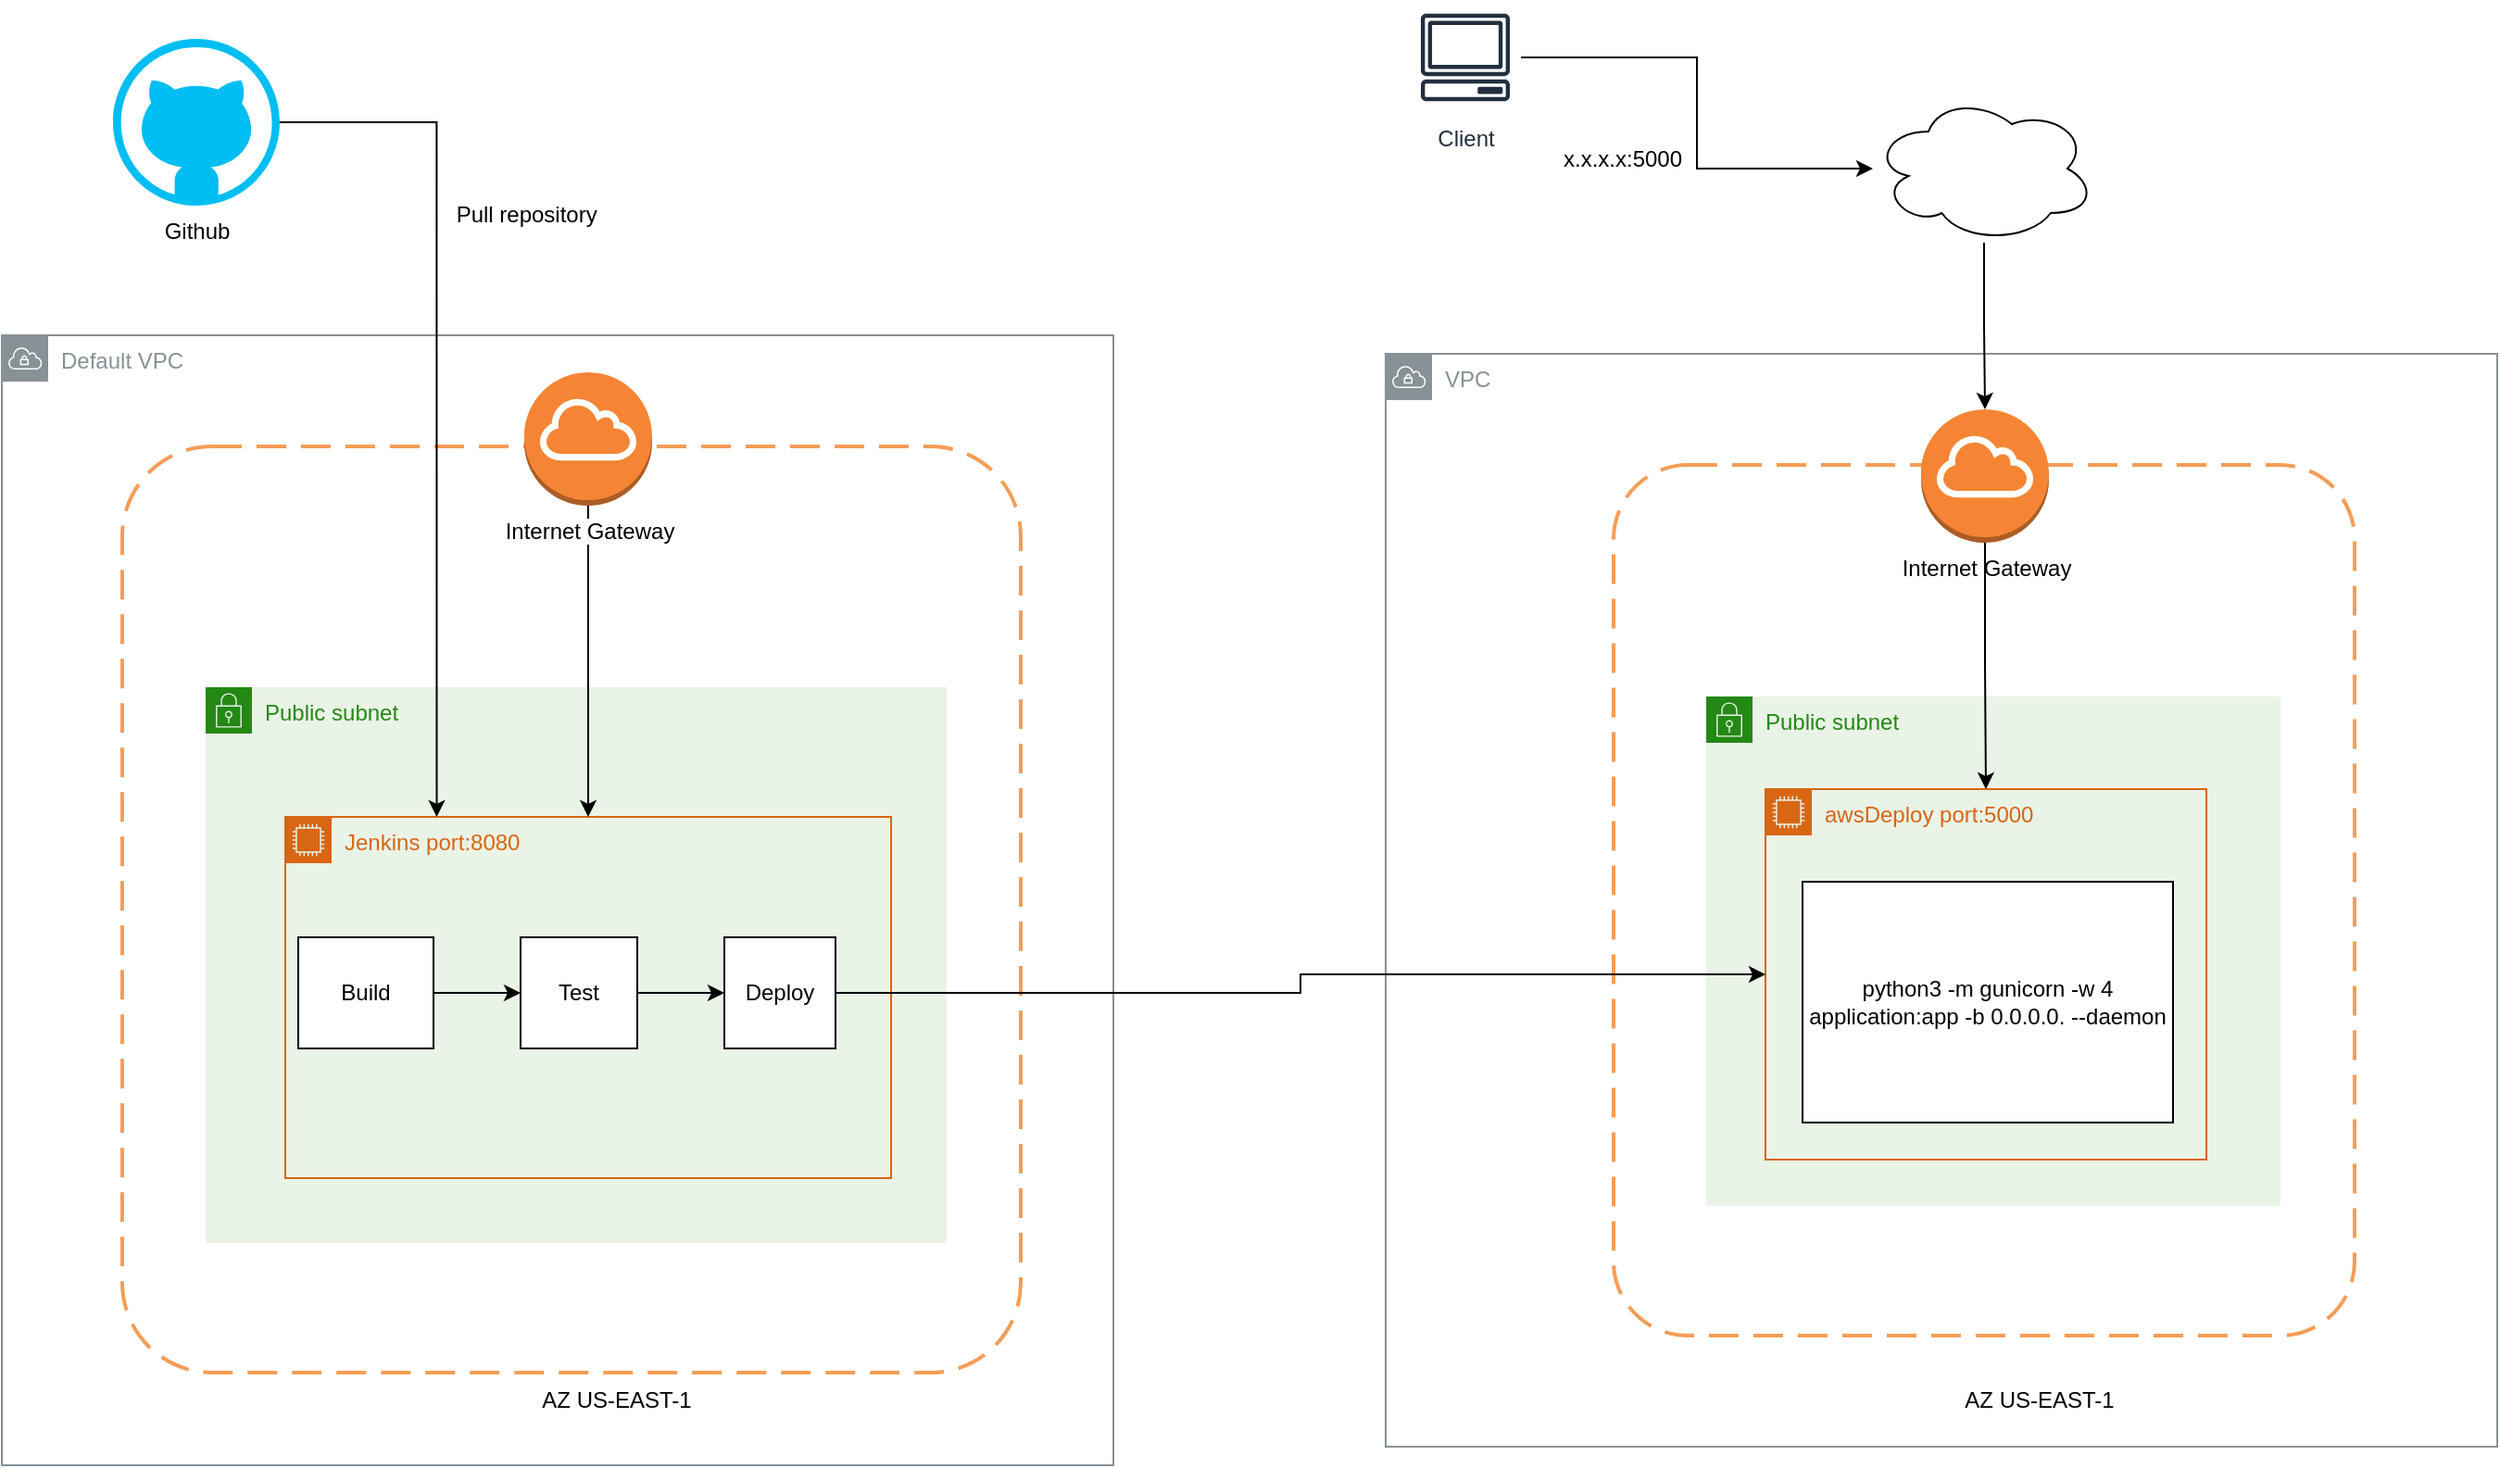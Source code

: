 <mxfile version="20.3.0" type="device"><diagram id="7AkMKGdK2C3YPQSN8n98" name="Page-1"><mxGraphModel dx="2066" dy="1265" grid="1" gridSize="10" guides="1" tooltips="1" connect="1" arrows="1" fold="1" page="1" pageScale="1" pageWidth="827" pageHeight="1169" math="0" shadow="0"><root><mxCell id="0"/><mxCell id="1" parent="0"/><mxCell id="1BKtOTbQUQfDcIAhzpVY-1" value="Default VPC" style="sketch=0;outlineConnect=0;gradientColor=none;html=1;whiteSpace=wrap;fontSize=12;fontStyle=0;shape=mxgraph.aws4.group;grIcon=mxgraph.aws4.group_vpc;strokeColor=#879196;fillColor=none;verticalAlign=top;align=left;spacingLeft=30;fontColor=#879196;dashed=0;labelBackgroundColor=#FFFFFF;" vertex="1" parent="1"><mxGeometry x="80" y="200" width="600" height="610" as="geometry"/></mxCell><mxCell id="1BKtOTbQUQfDcIAhzpVY-2" value="" style="rounded=1;arcSize=10;dashed=1;strokeColor=#F59D56;fillColor=none;gradientColor=none;dashPattern=8 4;strokeWidth=2;" vertex="1" parent="1"><mxGeometry x="145" y="260" width="485" height="500" as="geometry"/></mxCell><mxCell id="1BKtOTbQUQfDcIAhzpVY-3" value="AZ US-EAST-1" style="text;html=1;strokeColor=none;fillColor=none;align=center;verticalAlign=middle;whiteSpace=wrap;rounded=0;" vertex="1" parent="1"><mxGeometry x="354" y="760" width="116" height="30" as="geometry"/></mxCell><mxCell id="1BKtOTbQUQfDcIAhzpVY-5" value="Public subnet" style="points=[[0,0],[0.25,0],[0.5,0],[0.75,0],[1,0],[1,0.25],[1,0.5],[1,0.75],[1,1],[0.75,1],[0.5,1],[0.25,1],[0,1],[0,0.75],[0,0.5],[0,0.25]];outlineConnect=0;gradientColor=none;html=1;whiteSpace=wrap;fontSize=12;fontStyle=0;container=1;pointerEvents=0;collapsible=0;recursiveResize=0;shape=mxgraph.aws4.group;grIcon=mxgraph.aws4.group_security_group;grStroke=0;strokeColor=#248814;fillColor=#E9F3E6;verticalAlign=top;align=left;spacingLeft=30;fontColor=#248814;dashed=0;" vertex="1" parent="1"><mxGeometry x="190" y="390" width="400" height="300" as="geometry"/></mxCell><mxCell id="1BKtOTbQUQfDcIAhzpVY-7" value="Jenkins port:8080" style="points=[[0,0],[0.25,0],[0.5,0],[0.75,0],[1,0],[1,0.25],[1,0.5],[1,0.75],[1,1],[0.75,1],[0.5,1],[0.25,1],[0,1],[0,0.75],[0,0.5],[0,0.25]];outlineConnect=0;gradientColor=none;html=1;whiteSpace=wrap;fontSize=12;fontStyle=0;container=1;pointerEvents=0;collapsible=0;recursiveResize=0;shape=mxgraph.aws4.group;grIcon=mxgraph.aws4.group_ec2_instance_contents;strokeColor=#D86613;fillColor=none;verticalAlign=top;align=left;spacingLeft=30;fontColor=#D86613;dashed=0;" vertex="1" parent="1BKtOTbQUQfDcIAhzpVY-5"><mxGeometry x="43" y="70" width="327" height="195" as="geometry"/></mxCell><mxCell id="1BKtOTbQUQfDcIAhzpVY-14" style="edgeStyle=orthogonalEdgeStyle;rounded=0;orthogonalLoop=1;jettySize=auto;html=1;entryX=0;entryY=0.5;entryDx=0;entryDy=0;" edge="1" parent="1BKtOTbQUQfDcIAhzpVY-7" source="1BKtOTbQUQfDcIAhzpVY-9" target="1BKtOTbQUQfDcIAhzpVY-10"><mxGeometry relative="1" as="geometry"/></mxCell><mxCell id="1BKtOTbQUQfDcIAhzpVY-9" value="Build" style="rounded=0;whiteSpace=wrap;html=1;" vertex="1" parent="1BKtOTbQUQfDcIAhzpVY-7"><mxGeometry x="7" y="65" width="73" height="60" as="geometry"/></mxCell><mxCell id="1BKtOTbQUQfDcIAhzpVY-10" value="Test" style="rounded=0;whiteSpace=wrap;html=1;" vertex="1" parent="1BKtOTbQUQfDcIAhzpVY-7"><mxGeometry x="127" y="65" width="63" height="60" as="geometry"/></mxCell><mxCell id="1BKtOTbQUQfDcIAhzpVY-8" style="edgeStyle=orthogonalEdgeStyle;rounded=0;orthogonalLoop=1;jettySize=auto;html=1;" edge="1" parent="1" source="1BKtOTbQUQfDcIAhzpVY-6" target="1BKtOTbQUQfDcIAhzpVY-7"><mxGeometry relative="1" as="geometry"/></mxCell><mxCell id="1BKtOTbQUQfDcIAhzpVY-6" value="Internet Gateway" style="outlineConnect=0;dashed=0;verticalLabelPosition=bottom;verticalAlign=top;align=center;html=1;shape=mxgraph.aws3.internet_gateway;fillColor=#F58534;gradientColor=none;labelBackgroundColor=#FFFFFF;strokeColor=#99CCFF;fontColor=#000000;" vertex="1" parent="1"><mxGeometry x="362.0" y="220" width="69" height="72" as="geometry"/></mxCell><mxCell id="1BKtOTbQUQfDcIAhzpVY-11" value="Deploy" style="rounded=0;whiteSpace=wrap;html=1;" vertex="1" parent="1"><mxGeometry x="470" y="525" width="60" height="60" as="geometry"/></mxCell><mxCell id="1BKtOTbQUQfDcIAhzpVY-15" style="edgeStyle=orthogonalEdgeStyle;rounded=0;orthogonalLoop=1;jettySize=auto;html=1;entryX=0;entryY=0.5;entryDx=0;entryDy=0;" edge="1" parent="1" source="1BKtOTbQUQfDcIAhzpVY-10" target="1BKtOTbQUQfDcIAhzpVY-11"><mxGeometry relative="1" as="geometry"/></mxCell><mxCell id="1BKtOTbQUQfDcIAhzpVY-16" value="VPC" style="sketch=0;outlineConnect=0;gradientColor=none;html=1;whiteSpace=wrap;fontSize=12;fontStyle=0;shape=mxgraph.aws4.group;grIcon=mxgraph.aws4.group_vpc;strokeColor=#879196;fillColor=none;verticalAlign=top;align=left;spacingLeft=30;fontColor=#879196;dashed=0;labelBackgroundColor=#FFFFFF;" vertex="1" parent="1"><mxGeometry x="827.0" y="210" width="600" height="590" as="geometry"/></mxCell><mxCell id="1BKtOTbQUQfDcIAhzpVY-18" style="edgeStyle=orthogonalEdgeStyle;rounded=0;orthogonalLoop=1;jettySize=auto;html=1;entryX=0.25;entryY=0;entryDx=0;entryDy=0;" edge="1" parent="1" source="1BKtOTbQUQfDcIAhzpVY-17" target="1BKtOTbQUQfDcIAhzpVY-7"><mxGeometry relative="1" as="geometry"/></mxCell><mxCell id="1BKtOTbQUQfDcIAhzpVY-17" value="Github&lt;br&gt;" style="verticalLabelPosition=bottom;html=1;verticalAlign=top;align=center;strokeColor=none;fillColor=#00BEF2;shape=mxgraph.azure.github_code;pointerEvents=1;" vertex="1" parent="1"><mxGeometry x="140" y="40" width="90" height="90" as="geometry"/></mxCell><mxCell id="1BKtOTbQUQfDcIAhzpVY-19" value="Pull repository&amp;nbsp;" style="text;html=1;strokeColor=none;fillColor=none;align=center;verticalAlign=middle;whiteSpace=wrap;rounded=0;" vertex="1" parent="1"><mxGeometry x="320" y="110" width="90" height="50" as="geometry"/></mxCell><mxCell id="1BKtOTbQUQfDcIAhzpVY-20" value="" style="rounded=1;arcSize=10;dashed=1;strokeColor=#F59D56;fillColor=none;gradientColor=none;dashPattern=8 4;strokeWidth=2;" vertex="1" parent="1"><mxGeometry x="950" y="270" width="400" height="470" as="geometry"/></mxCell><mxCell id="1BKtOTbQUQfDcIAhzpVY-21" value="AZ US-EAST-1" style="text;html=1;strokeColor=none;fillColor=none;align=center;verticalAlign=middle;whiteSpace=wrap;rounded=0;" vertex="1" parent="1"><mxGeometry x="1110" y="760" width="140" height="30" as="geometry"/></mxCell><mxCell id="1BKtOTbQUQfDcIAhzpVY-22" value="Internet Gateway" style="outlineConnect=0;dashed=0;verticalLabelPosition=bottom;verticalAlign=top;align=center;html=1;shape=mxgraph.aws3.internet_gateway;fillColor=#F58534;gradientColor=none;labelBackgroundColor=#FFFFFF;strokeColor=#99CCFF;fontColor=#000000;" vertex="1" parent="1"><mxGeometry x="1116.0" y="240" width="69" height="72" as="geometry"/></mxCell><mxCell id="1BKtOTbQUQfDcIAhzpVY-23" value="Public subnet" style="points=[[0,0],[0.25,0],[0.5,0],[0.75,0],[1,0],[1,0.25],[1,0.5],[1,0.75],[1,1],[0.75,1],[0.5,1],[0.25,1],[0,1],[0,0.75],[0,0.5],[0,0.25]];outlineConnect=0;gradientColor=none;html=1;whiteSpace=wrap;fontSize=12;fontStyle=0;container=1;pointerEvents=0;collapsible=0;recursiveResize=0;shape=mxgraph.aws4.group;grIcon=mxgraph.aws4.group_security_group;grStroke=0;strokeColor=#248814;fillColor=#E9F3E6;verticalAlign=top;align=left;spacingLeft=30;fontColor=#248814;dashed=0;" vertex="1" parent="1"><mxGeometry x="1000" y="395" width="310" height="275" as="geometry"/></mxCell><mxCell id="1BKtOTbQUQfDcIAhzpVY-24" value="awsDeploy port:5000" style="points=[[0,0],[0.25,0],[0.5,0],[0.75,0],[1,0],[1,0.25],[1,0.5],[1,0.75],[1,1],[0.75,1],[0.5,1],[0.25,1],[0,1],[0,0.75],[0,0.5],[0,0.25]];outlineConnect=0;gradientColor=none;html=1;whiteSpace=wrap;fontSize=12;fontStyle=0;container=1;pointerEvents=0;collapsible=0;recursiveResize=0;shape=mxgraph.aws4.group;grIcon=mxgraph.aws4.group_ec2_instance_contents;strokeColor=#D86613;fillColor=none;verticalAlign=top;align=left;spacingLeft=30;fontColor=#D86613;dashed=0;" vertex="1" parent="1BKtOTbQUQfDcIAhzpVY-23"><mxGeometry x="32" y="50" width="238" height="200" as="geometry"/></mxCell><mxCell id="1BKtOTbQUQfDcIAhzpVY-25" value="python3 -m gunicorn -w 4 application:app -b 0.0.0.0. --daemon" style="rounded=0;whiteSpace=wrap;html=1;align=center;" vertex="1" parent="1BKtOTbQUQfDcIAhzpVY-24"><mxGeometry x="20" y="50" width="200" height="130" as="geometry"/></mxCell><mxCell id="1BKtOTbQUQfDcIAhzpVY-29" style="edgeStyle=orthogonalEdgeStyle;rounded=0;orthogonalLoop=1;jettySize=auto;html=1;" edge="1" parent="1" source="1BKtOTbQUQfDcIAhzpVY-27" target="1BKtOTbQUQfDcIAhzpVY-28"><mxGeometry relative="1" as="geometry"/></mxCell><mxCell id="1BKtOTbQUQfDcIAhzpVY-27" value="Client" style="sketch=0;outlineConnect=0;fontColor=#232F3E;gradientColor=none;strokeColor=#232F3E;fillColor=#ffffff;dashed=0;verticalLabelPosition=bottom;verticalAlign=top;align=center;html=1;fontSize=12;fontStyle=0;aspect=fixed;shape=mxgraph.aws4.resourceIcon;resIcon=mxgraph.aws4.client;" vertex="1" parent="1"><mxGeometry x="840" y="20" width="60" height="60" as="geometry"/></mxCell><mxCell id="1BKtOTbQUQfDcIAhzpVY-30" style="edgeStyle=orthogonalEdgeStyle;rounded=0;orthogonalLoop=1;jettySize=auto;html=1;" edge="1" parent="1" source="1BKtOTbQUQfDcIAhzpVY-28" target="1BKtOTbQUQfDcIAhzpVY-22"><mxGeometry relative="1" as="geometry"/></mxCell><mxCell id="1BKtOTbQUQfDcIAhzpVY-28" value="" style="ellipse;shape=cloud;whiteSpace=wrap;html=1;" vertex="1" parent="1"><mxGeometry x="1090" y="70" width="120" height="80" as="geometry"/></mxCell><mxCell id="1BKtOTbQUQfDcIAhzpVY-32" value="x.x.x.x:5000" style="text;html=1;strokeColor=none;fillColor=none;align=center;verticalAlign=middle;whiteSpace=wrap;rounded=0;" vertex="1" parent="1"><mxGeometry x="910" y="80" width="90" height="50" as="geometry"/></mxCell><mxCell id="1BKtOTbQUQfDcIAhzpVY-26" style="edgeStyle=orthogonalEdgeStyle;rounded=0;orthogonalLoop=1;jettySize=auto;html=1;" edge="1" parent="1" source="1BKtOTbQUQfDcIAhzpVY-11" target="1BKtOTbQUQfDcIAhzpVY-24"><mxGeometry relative="1" as="geometry"/></mxCell><mxCell id="1BKtOTbQUQfDcIAhzpVY-31" style="edgeStyle=orthogonalEdgeStyle;rounded=0;orthogonalLoop=1;jettySize=auto;html=1;entryX=0.5;entryY=0;entryDx=0;entryDy=0;" edge="1" parent="1" source="1BKtOTbQUQfDcIAhzpVY-22" target="1BKtOTbQUQfDcIAhzpVY-24"><mxGeometry relative="1" as="geometry"/></mxCell></root></mxGraphModel></diagram></mxfile>